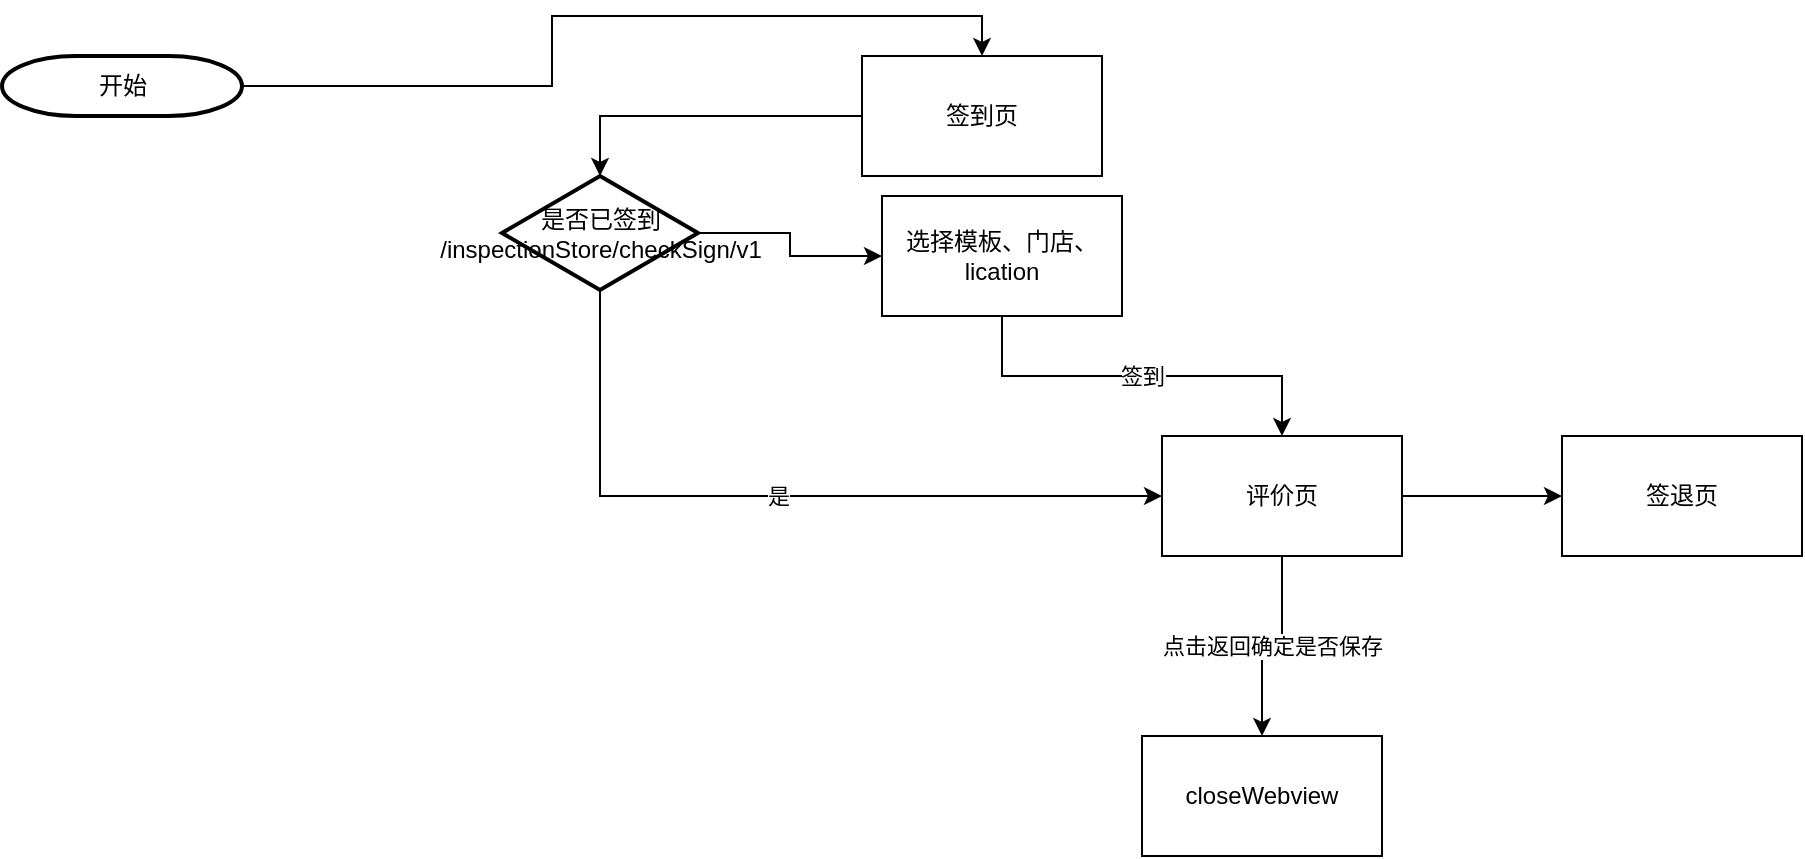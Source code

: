 <mxfile version="15.7.0" type="github">
  <diagram id="6a731a19-8d31-9384-78a2-239565b7b9f0" name="Page-1">
    <mxGraphModel dx="1422" dy="762" grid="1" gridSize="10" guides="1" tooltips="1" connect="1" arrows="1" fold="1" page="1" pageScale="1" pageWidth="1169" pageHeight="827" background="none" math="0" shadow="0">
      <root>
        <mxCell id="0" />
        <mxCell id="1" parent="0" />
        <mxCell id="SC8nzpOb8EhyjS574FwL-61" style="edgeStyle=orthogonalEdgeStyle;rounded=0;orthogonalLoop=1;jettySize=auto;html=1;exitX=1;exitY=0.5;exitDx=0;exitDy=0;exitPerimeter=0;entryX=0.5;entryY=0;entryDx=0;entryDy=0;" edge="1" parent="1" source="2" target="SC8nzpOb8EhyjS574FwL-56">
          <mxGeometry relative="1" as="geometry" />
        </mxCell>
        <mxCell id="2" value="开始" style="shape=mxgraph.flowchart.terminator;strokeWidth=2;gradientColor=none;gradientDirection=north;fontStyle=0;html=1;" parent="1" vertex="1">
          <mxGeometry x="260" y="60" width="120" height="30" as="geometry" />
        </mxCell>
        <mxCell id="SC8nzpOb8EhyjS574FwL-59" value="是" style="edgeStyle=orthogonalEdgeStyle;rounded=0;orthogonalLoop=1;jettySize=auto;html=1;exitX=0.5;exitY=1;exitDx=0;exitDy=0;exitPerimeter=0;entryX=0;entryY=0.5;entryDx=0;entryDy=0;" edge="1" parent="1" source="SC8nzpOb8EhyjS574FwL-55" target="SC8nzpOb8EhyjS574FwL-57">
          <mxGeometry relative="1" as="geometry" />
        </mxCell>
        <mxCell id="SC8nzpOb8EhyjS574FwL-63" style="edgeStyle=orthogonalEdgeStyle;rounded=0;orthogonalLoop=1;jettySize=auto;html=1;exitX=1;exitY=0.5;exitDx=0;exitDy=0;exitPerimeter=0;entryX=0;entryY=0.5;entryDx=0;entryDy=0;" edge="1" parent="1" source="SC8nzpOb8EhyjS574FwL-55" target="SC8nzpOb8EhyjS574FwL-64">
          <mxGeometry relative="1" as="geometry">
            <mxPoint x="920" y="140" as="targetPoint" />
          </mxGeometry>
        </mxCell>
        <mxCell id="SC8nzpOb8EhyjS574FwL-55" value="是否已签到&lt;br&gt;/inspectionStore/checkSign/v1" style="shape=mxgraph.flowchart.decision;strokeWidth=2;gradientColor=none;gradientDirection=north;fontStyle=0;html=1;" vertex="1" parent="1">
          <mxGeometry x="510" y="120" width="98" height="57" as="geometry" />
        </mxCell>
        <mxCell id="SC8nzpOb8EhyjS574FwL-62" style="edgeStyle=orthogonalEdgeStyle;rounded=0;orthogonalLoop=1;jettySize=auto;html=1;exitX=0;exitY=0.5;exitDx=0;exitDy=0;entryX=0.5;entryY=0;entryDx=0;entryDy=0;entryPerimeter=0;" edge="1" parent="1" source="SC8nzpOb8EhyjS574FwL-56" target="SC8nzpOb8EhyjS574FwL-55">
          <mxGeometry relative="1" as="geometry" />
        </mxCell>
        <mxCell id="SC8nzpOb8EhyjS574FwL-56" value="签到页" style="rounded=0;whiteSpace=wrap;html=1;" vertex="1" parent="1">
          <mxGeometry x="690" y="60" width="120" height="60" as="geometry" />
        </mxCell>
        <mxCell id="SC8nzpOb8EhyjS574FwL-66" value="点击返回确定是否保存" style="edgeStyle=orthogonalEdgeStyle;rounded=0;orthogonalLoop=1;jettySize=auto;html=1;exitX=0.5;exitY=1;exitDx=0;exitDy=0;entryX=0.5;entryY=0;entryDx=0;entryDy=0;" edge="1" parent="1" source="SC8nzpOb8EhyjS574FwL-57" target="SC8nzpOb8EhyjS574FwL-68">
          <mxGeometry relative="1" as="geometry">
            <mxPoint x="890" y="390" as="targetPoint" />
          </mxGeometry>
        </mxCell>
        <mxCell id="SC8nzpOb8EhyjS574FwL-70" style="edgeStyle=orthogonalEdgeStyle;rounded=0;orthogonalLoop=1;jettySize=auto;html=1;exitX=1;exitY=0.5;exitDx=0;exitDy=0;entryX=0;entryY=0.5;entryDx=0;entryDy=0;" edge="1" parent="1" source="SC8nzpOb8EhyjS574FwL-57" target="SC8nzpOb8EhyjS574FwL-69">
          <mxGeometry relative="1" as="geometry" />
        </mxCell>
        <mxCell id="SC8nzpOb8EhyjS574FwL-57" value="评价页" style="rounded=0;whiteSpace=wrap;html=1;" vertex="1" parent="1">
          <mxGeometry x="840" y="250" width="120" height="60" as="geometry" />
        </mxCell>
        <mxCell id="SC8nzpOb8EhyjS574FwL-65" value="签到" style="edgeStyle=orthogonalEdgeStyle;rounded=0;orthogonalLoop=1;jettySize=auto;html=1;exitX=0.5;exitY=1;exitDx=0;exitDy=0;entryX=0.5;entryY=0;entryDx=0;entryDy=0;" edge="1" parent="1" source="SC8nzpOb8EhyjS574FwL-64" target="SC8nzpOb8EhyjS574FwL-57">
          <mxGeometry relative="1" as="geometry" />
        </mxCell>
        <mxCell id="SC8nzpOb8EhyjS574FwL-64" value="选择模板、门店、lication" style="rounded=0;whiteSpace=wrap;html=1;" vertex="1" parent="1">
          <mxGeometry x="700" y="130" width="120" height="60" as="geometry" />
        </mxCell>
        <mxCell id="SC8nzpOb8EhyjS574FwL-68" value="closeWebview" style="rounded=0;whiteSpace=wrap;html=1;" vertex="1" parent="1">
          <mxGeometry x="830" y="400" width="120" height="60" as="geometry" />
        </mxCell>
        <mxCell id="SC8nzpOb8EhyjS574FwL-69" value="签退页" style="rounded=0;whiteSpace=wrap;html=1;" vertex="1" parent="1">
          <mxGeometry x="1040" y="250" width="120" height="60" as="geometry" />
        </mxCell>
      </root>
    </mxGraphModel>
  </diagram>
</mxfile>
